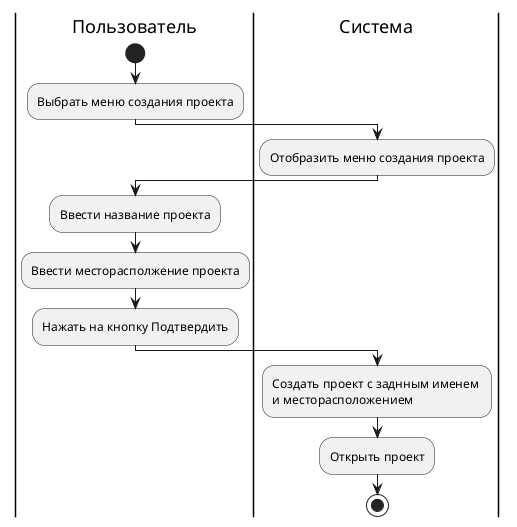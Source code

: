 @startuml create

|Пользователь|
start
:Выбрать меню создания проекта;

|Система|
:Отобразить меню создания проекта;

|Пользователь|
:Ввести название проекта;
:Ввести месторасполжение проекта;
:Нажать на кнопку Подтвердить;
|Система|
:Создать проект с заднным именем \nи месторасположением;
:Открыть проект;
stop
@enduml